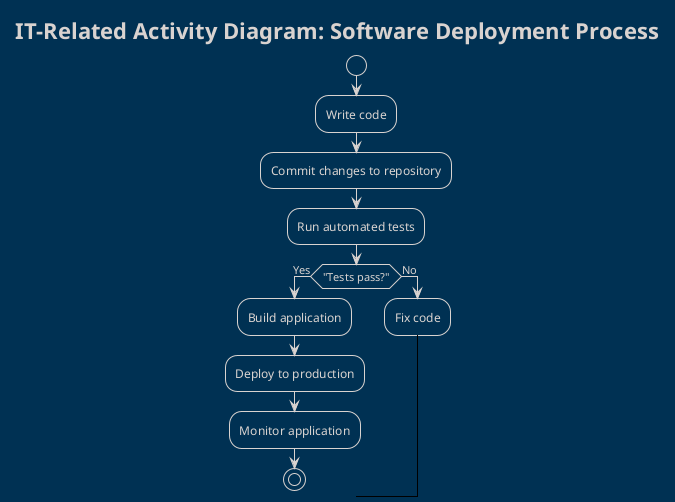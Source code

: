 @startuml software_deployment
!theme blueprint

title IT-Related Activity Diagram: Software Deployment Process

start
:Write code;
:Commit changes to repository;
:Run automated tests;
if ("Tests pass?") then (Yes)
  :Build application;
  :Deploy to production;
  :Monitor application;
  stop
else (No)
  :Fix code;
  -[#black]-> :Run automated tests;
endif

@enduml
